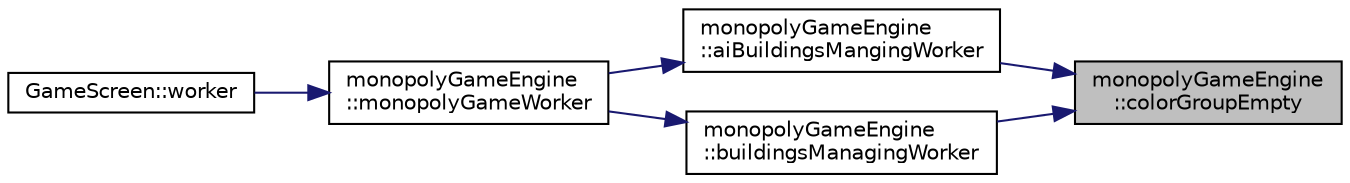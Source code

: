 digraph "monopolyGameEngine::colorGroupEmpty"
{
 // LATEX_PDF_SIZE
  edge [fontname="Helvetica",fontsize="10",labelfontname="Helvetica",labelfontsize="10"];
  node [fontname="Helvetica",fontsize="10",shape=record];
  rankdir="RL";
  Node1 [label="monopolyGameEngine\l::colorGroupEmpty",height=0.2,width=0.4,color="black", fillcolor="grey75", style="filled", fontcolor="black",tooltip=" "];
  Node1 -> Node2 [dir="back",color="midnightblue",fontsize="10",style="solid",fontname="Helvetica"];
  Node2 [label="monopolyGameEngine\l::aiBuildingsMangingWorker",height=0.2,width=0.4,color="black", fillcolor="white", style="filled",URL="$classmonopoly_game_engine.html#aa16c7ef618a34bfe7139734f98731d7e",tooltip=" "];
  Node2 -> Node3 [dir="back",color="midnightblue",fontsize="10",style="solid",fontname="Helvetica"];
  Node3 [label="monopolyGameEngine\l::monopolyGameWorker",height=0.2,width=0.4,color="black", fillcolor="white", style="filled",URL="$classmonopoly_game_engine.html#acfa722f1ffec4781429f86997595db7d",tooltip=" "];
  Node3 -> Node4 [dir="back",color="midnightblue",fontsize="10",style="solid",fontname="Helvetica"];
  Node4 [label="GameScreen::worker",height=0.2,width=0.4,color="black", fillcolor="white", style="filled",URL="$class_game_screen.html#a140fce95914abbf9efac4ad6bb0c98dc",tooltip=" "];
  Node1 -> Node5 [dir="back",color="midnightblue",fontsize="10",style="solid",fontname="Helvetica"];
  Node5 [label="monopolyGameEngine\l::buildingsManagingWorker",height=0.2,width=0.4,color="black", fillcolor="white", style="filled",URL="$classmonopoly_game_engine.html#aa5881c8915bd0277e2094b5b0bfaf337",tooltip=" "];
  Node5 -> Node3 [dir="back",color="midnightblue",fontsize="10",style="solid",fontname="Helvetica"];
}
